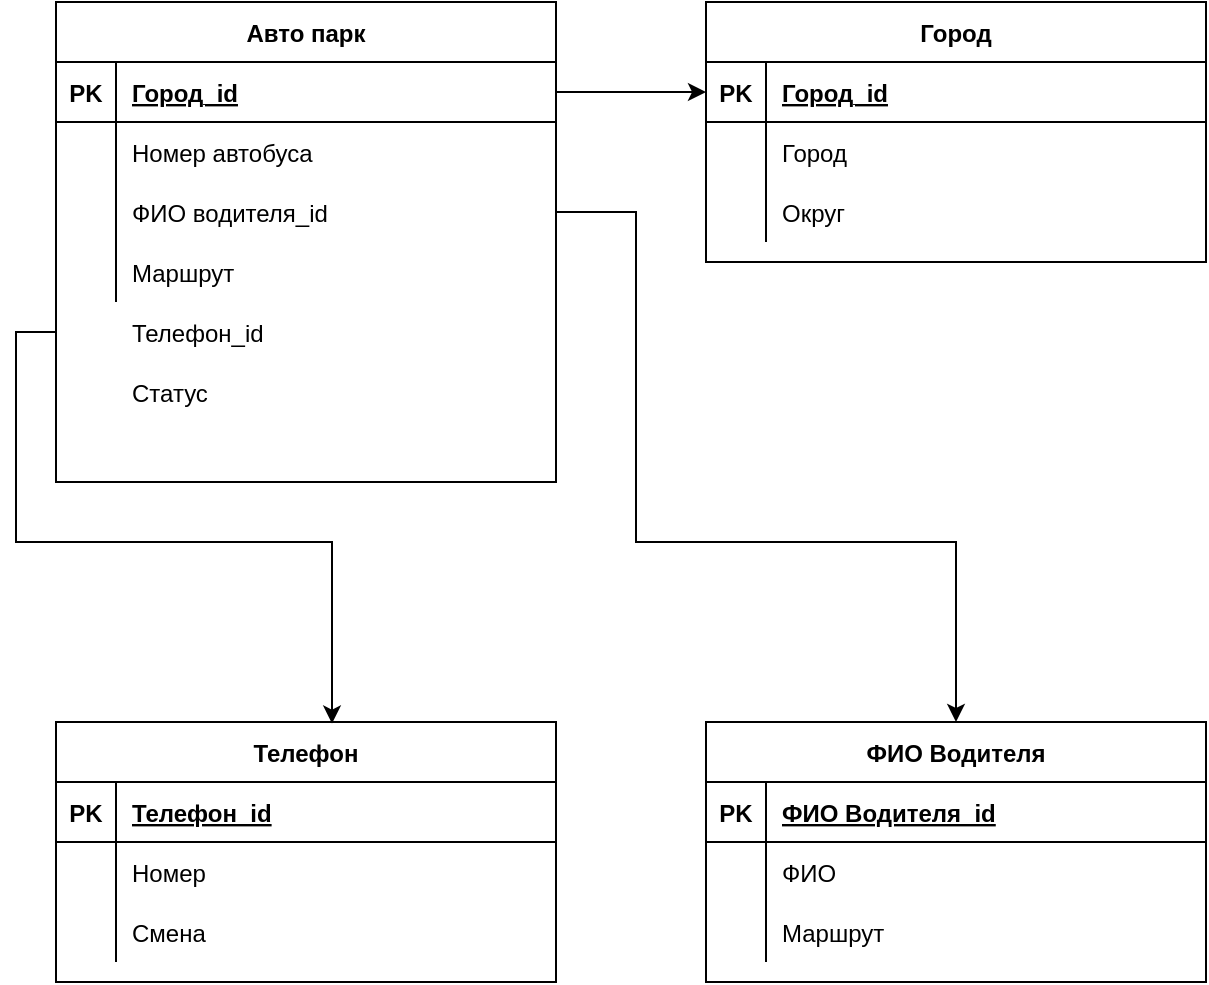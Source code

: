 <mxfile version="20.3.0" type="device"><diagram id="R2lEEEUBdFMjLlhIrx00" name="Page-1"><mxGraphModel dx="1172" dy="649" grid="1" gridSize="10" guides="1" tooltips="1" connect="1" arrows="1" fold="1" page="1" pageScale="1" pageWidth="850" pageHeight="1100" math="0" shadow="0" extFonts="Permanent Marker^https://fonts.googleapis.com/css?family=Permanent+Marker"><root><mxCell id="0"/><mxCell id="1" parent="0"/><mxCell id="C-vyLk0tnHw3VtMMgP7b-23" value="Авто парк" style="shape=table;startSize=30;container=1;collapsible=1;childLayout=tableLayout;fixedRows=1;rowLines=0;fontStyle=1;align=center;resizeLast=1;" parent="1" vertex="1"><mxGeometry x="100" y="40" width="250" height="240" as="geometry"/></mxCell><mxCell id="C-vyLk0tnHw3VtMMgP7b-24" value="" style="shape=partialRectangle;collapsible=0;dropTarget=0;pointerEvents=0;fillColor=none;points=[[0,0.5],[1,0.5]];portConstraint=eastwest;top=0;left=0;right=0;bottom=1;" parent="C-vyLk0tnHw3VtMMgP7b-23" vertex="1"><mxGeometry y="30" width="250" height="30" as="geometry"/></mxCell><mxCell id="C-vyLk0tnHw3VtMMgP7b-25" value="PK" style="shape=partialRectangle;overflow=hidden;connectable=0;fillColor=none;top=0;left=0;bottom=0;right=0;fontStyle=1;" parent="C-vyLk0tnHw3VtMMgP7b-24" vertex="1"><mxGeometry width="30" height="30" as="geometry"><mxRectangle width="30" height="30" as="alternateBounds"/></mxGeometry></mxCell><mxCell id="C-vyLk0tnHw3VtMMgP7b-26" value="Город_id" style="shape=partialRectangle;overflow=hidden;connectable=0;fillColor=none;top=0;left=0;bottom=0;right=0;align=left;spacingLeft=6;fontStyle=5;" parent="C-vyLk0tnHw3VtMMgP7b-24" vertex="1"><mxGeometry x="30" width="220" height="30" as="geometry"><mxRectangle width="220" height="30" as="alternateBounds"/></mxGeometry></mxCell><mxCell id="C-vyLk0tnHw3VtMMgP7b-27" value="" style="shape=partialRectangle;collapsible=0;dropTarget=0;pointerEvents=0;fillColor=none;points=[[0,0.5],[1,0.5]];portConstraint=eastwest;top=0;left=0;right=0;bottom=0;" parent="C-vyLk0tnHw3VtMMgP7b-23" vertex="1"><mxGeometry y="60" width="250" height="30" as="geometry"/></mxCell><mxCell id="C-vyLk0tnHw3VtMMgP7b-28" value="" style="shape=partialRectangle;overflow=hidden;connectable=0;fillColor=none;top=0;left=0;bottom=0;right=0;" parent="C-vyLk0tnHw3VtMMgP7b-27" vertex="1"><mxGeometry width="30" height="30" as="geometry"><mxRectangle width="30" height="30" as="alternateBounds"/></mxGeometry></mxCell><mxCell id="C-vyLk0tnHw3VtMMgP7b-29" value="Номер автобуса" style="shape=partialRectangle;overflow=hidden;connectable=0;fillColor=none;top=0;left=0;bottom=0;right=0;align=left;spacingLeft=6;" parent="C-vyLk0tnHw3VtMMgP7b-27" vertex="1"><mxGeometry x="30" width="220" height="30" as="geometry"><mxRectangle width="220" height="30" as="alternateBounds"/></mxGeometry></mxCell><mxCell id="yVvbCL2IT3eOYiqzxKBN-14" style="shape=partialRectangle;collapsible=0;dropTarget=0;pointerEvents=0;fillColor=none;points=[[0,0.5],[1,0.5]];portConstraint=eastwest;top=0;left=0;right=0;bottom=0;" parent="C-vyLk0tnHw3VtMMgP7b-23" vertex="1"><mxGeometry y="90" width="250" height="30" as="geometry"/></mxCell><mxCell id="yVvbCL2IT3eOYiqzxKBN-15" style="shape=partialRectangle;overflow=hidden;connectable=0;fillColor=none;top=0;left=0;bottom=0;right=0;" parent="yVvbCL2IT3eOYiqzxKBN-14" vertex="1"><mxGeometry width="30" height="30" as="geometry"><mxRectangle width="30" height="30" as="alternateBounds"/></mxGeometry></mxCell><mxCell id="yVvbCL2IT3eOYiqzxKBN-16" value="ФИО водителя_id" style="shape=partialRectangle;overflow=hidden;connectable=0;fillColor=none;top=0;left=0;bottom=0;right=0;align=left;spacingLeft=6;" parent="yVvbCL2IT3eOYiqzxKBN-14" vertex="1"><mxGeometry x="30" width="220" height="30" as="geometry"><mxRectangle width="220" height="30" as="alternateBounds"/></mxGeometry></mxCell><mxCell id="yVvbCL2IT3eOYiqzxKBN-11" style="shape=partialRectangle;collapsible=0;dropTarget=0;pointerEvents=0;fillColor=none;points=[[0,0.5],[1,0.5]];portConstraint=eastwest;top=0;left=0;right=0;bottom=0;" parent="C-vyLk0tnHw3VtMMgP7b-23" vertex="1"><mxGeometry y="120" width="250" height="30" as="geometry"/></mxCell><mxCell id="yVvbCL2IT3eOYiqzxKBN-12" style="shape=partialRectangle;overflow=hidden;connectable=0;fillColor=none;top=0;left=0;bottom=0;right=0;" parent="yVvbCL2IT3eOYiqzxKBN-11" vertex="1"><mxGeometry width="30" height="30" as="geometry"><mxRectangle width="30" height="30" as="alternateBounds"/></mxGeometry></mxCell><mxCell id="yVvbCL2IT3eOYiqzxKBN-13" style="shape=partialRectangle;overflow=hidden;connectable=0;fillColor=none;top=0;left=0;bottom=0;right=0;align=left;spacingLeft=6;" parent="yVvbCL2IT3eOYiqzxKBN-11" vertex="1"><mxGeometry x="30" width="220" height="30" as="geometry"><mxRectangle width="220" height="30" as="alternateBounds"/></mxGeometry></mxCell><mxCell id="yVvbCL2IT3eOYiqzxKBN-40" value="Телефон" style="shape=table;startSize=30;container=1;collapsible=1;childLayout=tableLayout;fixedRows=1;rowLines=0;fontStyle=1;align=center;resizeLast=1;" parent="1" vertex="1"><mxGeometry x="100" y="400" width="250" height="130" as="geometry"/></mxCell><mxCell id="yVvbCL2IT3eOYiqzxKBN-41" value="" style="shape=partialRectangle;collapsible=0;dropTarget=0;pointerEvents=0;fillColor=none;top=0;left=0;bottom=1;right=0;points=[[0,0.5],[1,0.5]];portConstraint=eastwest;" parent="yVvbCL2IT3eOYiqzxKBN-40" vertex="1"><mxGeometry y="30" width="250" height="30" as="geometry"/></mxCell><mxCell id="yVvbCL2IT3eOYiqzxKBN-42" value="PK" style="shape=partialRectangle;connectable=0;fillColor=none;top=0;left=0;bottom=0;right=0;fontStyle=1;overflow=hidden;" parent="yVvbCL2IT3eOYiqzxKBN-41" vertex="1"><mxGeometry width="30" height="30" as="geometry"><mxRectangle width="30" height="30" as="alternateBounds"/></mxGeometry></mxCell><mxCell id="yVvbCL2IT3eOYiqzxKBN-43" value="Телефон_id" style="shape=partialRectangle;connectable=0;fillColor=none;top=0;left=0;bottom=0;right=0;align=left;spacingLeft=6;fontStyle=5;overflow=hidden;" parent="yVvbCL2IT3eOYiqzxKBN-41" vertex="1"><mxGeometry x="30" width="220" height="30" as="geometry"><mxRectangle width="220" height="30" as="alternateBounds"/></mxGeometry></mxCell><mxCell id="yVvbCL2IT3eOYiqzxKBN-44" value="" style="shape=partialRectangle;collapsible=0;dropTarget=0;pointerEvents=0;fillColor=none;top=0;left=0;bottom=0;right=0;points=[[0,0.5],[1,0.5]];portConstraint=eastwest;" parent="yVvbCL2IT3eOYiqzxKBN-40" vertex="1"><mxGeometry y="60" width="250" height="30" as="geometry"/></mxCell><mxCell id="yVvbCL2IT3eOYiqzxKBN-45" value="" style="shape=partialRectangle;connectable=0;fillColor=none;top=0;left=0;bottom=0;right=0;editable=1;overflow=hidden;" parent="yVvbCL2IT3eOYiqzxKBN-44" vertex="1"><mxGeometry width="30" height="30" as="geometry"><mxRectangle width="30" height="30" as="alternateBounds"/></mxGeometry></mxCell><mxCell id="yVvbCL2IT3eOYiqzxKBN-46" value="Номер" style="shape=partialRectangle;connectable=0;fillColor=none;top=0;left=0;bottom=0;right=0;align=left;spacingLeft=6;overflow=hidden;" parent="yVvbCL2IT3eOYiqzxKBN-44" vertex="1"><mxGeometry x="30" width="220" height="30" as="geometry"><mxRectangle width="220" height="30" as="alternateBounds"/></mxGeometry></mxCell><mxCell id="yVvbCL2IT3eOYiqzxKBN-47" value="" style="shape=partialRectangle;collapsible=0;dropTarget=0;pointerEvents=0;fillColor=none;top=0;left=0;bottom=0;right=0;points=[[0,0.5],[1,0.5]];portConstraint=eastwest;" parent="yVvbCL2IT3eOYiqzxKBN-40" vertex="1"><mxGeometry y="90" width="250" height="30" as="geometry"/></mxCell><mxCell id="yVvbCL2IT3eOYiqzxKBN-48" value="" style="shape=partialRectangle;connectable=0;fillColor=none;top=0;left=0;bottom=0;right=0;editable=1;overflow=hidden;" parent="yVvbCL2IT3eOYiqzxKBN-47" vertex="1"><mxGeometry width="30" height="30" as="geometry"><mxRectangle width="30" height="30" as="alternateBounds"/></mxGeometry></mxCell><mxCell id="yVvbCL2IT3eOYiqzxKBN-49" value="Смена" style="shape=partialRectangle;connectable=0;fillColor=none;top=0;left=0;bottom=0;right=0;align=left;spacingLeft=6;overflow=hidden;" parent="yVvbCL2IT3eOYiqzxKBN-47" vertex="1"><mxGeometry x="30" width="220" height="30" as="geometry"><mxRectangle width="220" height="30" as="alternateBounds"/></mxGeometry></mxCell><mxCell id="yVvbCL2IT3eOYiqzxKBN-56" value="Город" style="shape=table;startSize=30;container=1;collapsible=1;childLayout=tableLayout;fixedRows=1;rowLines=0;fontStyle=1;align=center;resizeLast=1;" parent="1" vertex="1"><mxGeometry x="425" y="40" width="250" height="130" as="geometry"/></mxCell><mxCell id="yVvbCL2IT3eOYiqzxKBN-57" value="" style="shape=partialRectangle;collapsible=0;dropTarget=0;pointerEvents=0;fillColor=none;top=0;left=0;bottom=1;right=0;points=[[0,0.5],[1,0.5]];portConstraint=eastwest;" parent="yVvbCL2IT3eOYiqzxKBN-56" vertex="1"><mxGeometry y="30" width="250" height="30" as="geometry"/></mxCell><mxCell id="yVvbCL2IT3eOYiqzxKBN-58" value="PK" style="shape=partialRectangle;connectable=0;fillColor=none;top=0;left=0;bottom=0;right=0;fontStyle=1;overflow=hidden;" parent="yVvbCL2IT3eOYiqzxKBN-57" vertex="1"><mxGeometry width="30" height="30" as="geometry"><mxRectangle width="30" height="30" as="alternateBounds"/></mxGeometry></mxCell><mxCell id="yVvbCL2IT3eOYiqzxKBN-59" value="Город_id" style="shape=partialRectangle;connectable=0;fillColor=none;top=0;left=0;bottom=0;right=0;align=left;spacingLeft=6;fontStyle=5;overflow=hidden;" parent="yVvbCL2IT3eOYiqzxKBN-57" vertex="1"><mxGeometry x="30" width="220" height="30" as="geometry"><mxRectangle width="220" height="30" as="alternateBounds"/></mxGeometry></mxCell><mxCell id="yVvbCL2IT3eOYiqzxKBN-60" value="" style="shape=partialRectangle;collapsible=0;dropTarget=0;pointerEvents=0;fillColor=none;top=0;left=0;bottom=0;right=0;points=[[0,0.5],[1,0.5]];portConstraint=eastwest;" parent="yVvbCL2IT3eOYiqzxKBN-56" vertex="1"><mxGeometry y="60" width="250" height="30" as="geometry"/></mxCell><mxCell id="yVvbCL2IT3eOYiqzxKBN-61" value="" style="shape=partialRectangle;connectable=0;fillColor=none;top=0;left=0;bottom=0;right=0;editable=1;overflow=hidden;" parent="yVvbCL2IT3eOYiqzxKBN-60" vertex="1"><mxGeometry width="30" height="30" as="geometry"><mxRectangle width="30" height="30" as="alternateBounds"/></mxGeometry></mxCell><mxCell id="yVvbCL2IT3eOYiqzxKBN-62" value="Город" style="shape=partialRectangle;connectable=0;fillColor=none;top=0;left=0;bottom=0;right=0;align=left;spacingLeft=6;overflow=hidden;" parent="yVvbCL2IT3eOYiqzxKBN-60" vertex="1"><mxGeometry x="30" width="220" height="30" as="geometry"><mxRectangle width="220" height="30" as="alternateBounds"/></mxGeometry></mxCell><mxCell id="yVvbCL2IT3eOYiqzxKBN-63" value="" style="shape=partialRectangle;collapsible=0;dropTarget=0;pointerEvents=0;fillColor=none;top=0;left=0;bottom=0;right=0;points=[[0,0.5],[1,0.5]];portConstraint=eastwest;" parent="yVvbCL2IT3eOYiqzxKBN-56" vertex="1"><mxGeometry y="90" width="250" height="30" as="geometry"/></mxCell><mxCell id="yVvbCL2IT3eOYiqzxKBN-64" value="" style="shape=partialRectangle;connectable=0;fillColor=none;top=0;left=0;bottom=0;right=0;editable=1;overflow=hidden;" parent="yVvbCL2IT3eOYiqzxKBN-63" vertex="1"><mxGeometry width="30" height="30" as="geometry"><mxRectangle width="30" height="30" as="alternateBounds"/></mxGeometry></mxCell><mxCell id="yVvbCL2IT3eOYiqzxKBN-65" value="Округ" style="shape=partialRectangle;connectable=0;fillColor=none;top=0;left=0;bottom=0;right=0;align=left;spacingLeft=6;overflow=hidden;" parent="yVvbCL2IT3eOYiqzxKBN-63" vertex="1"><mxGeometry x="30" width="220" height="30" as="geometry"><mxRectangle width="220" height="30" as="alternateBounds"/></mxGeometry></mxCell><mxCell id="ErMgpriNxubknrwnF7Vj-3" style="shape=partialRectangle;collapsible=0;dropTarget=0;pointerEvents=0;fillColor=none;points=[[0,0.5],[1,0.5]];portConstraint=eastwest;top=0;left=0;right=0;bottom=0;" vertex="1" parent="1"><mxGeometry x="100" y="160" width="250" height="30" as="geometry"/></mxCell><mxCell id="ErMgpriNxubknrwnF7Vj-4" style="shape=partialRectangle;overflow=hidden;connectable=0;fillColor=none;top=0;left=0;bottom=0;right=0;" vertex="1" parent="ErMgpriNxubknrwnF7Vj-3"><mxGeometry width="10" height="30" as="geometry"><mxRectangle width="30" height="30" as="alternateBounds"/></mxGeometry></mxCell><mxCell id="ErMgpriNxubknrwnF7Vj-5" value="Маршрут" style="shape=partialRectangle;overflow=hidden;connectable=0;fillColor=none;top=0;left=0;bottom=0;right=0;align=left;spacingLeft=6;" vertex="1" parent="ErMgpriNxubknrwnF7Vj-3"><mxGeometry x="30" width="220" height="30" as="geometry"><mxRectangle width="220" height="30" as="alternateBounds"/></mxGeometry></mxCell><mxCell id="ErMgpriNxubknrwnF7Vj-6" style="shape=partialRectangle;collapsible=0;dropTarget=0;pointerEvents=0;fillColor=none;points=[[0,0.5],[1,0.5]];portConstraint=eastwest;top=0;left=0;right=0;bottom=0;" vertex="1" parent="1"><mxGeometry x="100" y="190" width="250" height="30" as="geometry"/></mxCell><mxCell id="ErMgpriNxubknrwnF7Vj-7" style="shape=partialRectangle;overflow=hidden;connectable=0;fillColor=none;top=0;left=0;bottom=0;right=0;" vertex="1" parent="ErMgpriNxubknrwnF7Vj-6"><mxGeometry width="30" height="30" as="geometry"><mxRectangle width="30" height="30" as="alternateBounds"/></mxGeometry></mxCell><mxCell id="ErMgpriNxubknrwnF7Vj-32" style="edgeStyle=orthogonalEdgeStyle;rounded=0;orthogonalLoop=1;jettySize=auto;html=1;entryX=0.552;entryY=0.006;entryDx=0;entryDy=0;entryPerimeter=0;" edge="1" parent="1" source="ErMgpriNxubknrwnF7Vj-9" target="yVvbCL2IT3eOYiqzxKBN-40"><mxGeometry relative="1" as="geometry"/></mxCell><mxCell id="ErMgpriNxubknrwnF7Vj-9" style="shape=partialRectangle;collapsible=0;dropTarget=0;pointerEvents=0;fillColor=none;points=[[0,0.5],[1,0.5]];portConstraint=eastwest;top=0;left=0;right=0;bottom=0;" vertex="1" parent="1"><mxGeometry x="100" y="190" width="250" height="30" as="geometry"/></mxCell><mxCell id="ErMgpriNxubknrwnF7Vj-10" style="shape=partialRectangle;overflow=hidden;connectable=0;fillColor=none;top=0;left=0;bottom=0;right=0;" vertex="1" parent="ErMgpriNxubknrwnF7Vj-9"><mxGeometry width="30" height="30" as="geometry"><mxRectangle width="30" height="30" as="alternateBounds"/></mxGeometry></mxCell><mxCell id="ErMgpriNxubknrwnF7Vj-11" value="Телефон_id" style="shape=partialRectangle;overflow=hidden;connectable=0;fillColor=none;top=0;left=0;bottom=0;right=0;align=left;spacingLeft=6;" vertex="1" parent="ErMgpriNxubknrwnF7Vj-9"><mxGeometry x="30" width="220" height="30" as="geometry"><mxRectangle width="220" height="30" as="alternateBounds"/></mxGeometry></mxCell><mxCell id="ErMgpriNxubknrwnF7Vj-12" style="shape=partialRectangle;collapsible=0;dropTarget=0;pointerEvents=0;fillColor=none;points=[[0,0.5],[1,0.5]];portConstraint=eastwest;top=0;left=0;right=0;bottom=0;" vertex="1" parent="1"><mxGeometry x="100" y="220" width="250" height="30" as="geometry"/></mxCell><mxCell id="ErMgpriNxubknrwnF7Vj-13" style="shape=partialRectangle;overflow=hidden;connectable=0;fillColor=none;top=0;left=0;bottom=0;right=0;" vertex="1" parent="ErMgpriNxubknrwnF7Vj-12"><mxGeometry width="30" height="30" as="geometry"><mxRectangle width="30" height="30" as="alternateBounds"/></mxGeometry></mxCell><mxCell id="ErMgpriNxubknrwnF7Vj-14" value="Статус" style="shape=partialRectangle;overflow=hidden;connectable=0;fillColor=none;top=0;left=0;bottom=0;right=0;align=left;spacingLeft=6;" vertex="1" parent="ErMgpriNxubknrwnF7Vj-12"><mxGeometry x="30" width="220" height="30" as="geometry"><mxRectangle width="220" height="30" as="alternateBounds"/></mxGeometry></mxCell><mxCell id="ErMgpriNxubknrwnF7Vj-17" value="ФИО Водителя" style="shape=table;startSize=30;container=1;collapsible=1;childLayout=tableLayout;fixedRows=1;rowLines=0;fontStyle=1;align=center;resizeLast=1;" vertex="1" parent="1"><mxGeometry x="425" y="400" width="250" height="130" as="geometry"/></mxCell><mxCell id="ErMgpriNxubknrwnF7Vj-18" value="" style="shape=partialRectangle;collapsible=0;dropTarget=0;pointerEvents=0;fillColor=none;top=0;left=0;bottom=1;right=0;points=[[0,0.5],[1,0.5]];portConstraint=eastwest;" vertex="1" parent="ErMgpriNxubknrwnF7Vj-17"><mxGeometry y="30" width="250" height="30" as="geometry"/></mxCell><mxCell id="ErMgpriNxubknrwnF7Vj-19" value="PK" style="shape=partialRectangle;connectable=0;fillColor=none;top=0;left=0;bottom=0;right=0;fontStyle=1;overflow=hidden;" vertex="1" parent="ErMgpriNxubknrwnF7Vj-18"><mxGeometry width="30" height="30" as="geometry"><mxRectangle width="30" height="30" as="alternateBounds"/></mxGeometry></mxCell><mxCell id="ErMgpriNxubknrwnF7Vj-20" value="ФИО Водителя_id" style="shape=partialRectangle;connectable=0;fillColor=none;top=0;left=0;bottom=0;right=0;align=left;spacingLeft=6;fontStyle=5;overflow=hidden;" vertex="1" parent="ErMgpriNxubknrwnF7Vj-18"><mxGeometry x="30" width="220" height="30" as="geometry"><mxRectangle width="220" height="30" as="alternateBounds"/></mxGeometry></mxCell><mxCell id="ErMgpriNxubknrwnF7Vj-21" value="" style="shape=partialRectangle;collapsible=0;dropTarget=0;pointerEvents=0;fillColor=none;top=0;left=0;bottom=0;right=0;points=[[0,0.5],[1,0.5]];portConstraint=eastwest;" vertex="1" parent="ErMgpriNxubknrwnF7Vj-17"><mxGeometry y="60" width="250" height="30" as="geometry"/></mxCell><mxCell id="ErMgpriNxubknrwnF7Vj-22" value="" style="shape=partialRectangle;connectable=0;fillColor=none;top=0;left=0;bottom=0;right=0;editable=1;overflow=hidden;" vertex="1" parent="ErMgpriNxubknrwnF7Vj-21"><mxGeometry width="30" height="30" as="geometry"><mxRectangle width="30" height="30" as="alternateBounds"/></mxGeometry></mxCell><mxCell id="ErMgpriNxubknrwnF7Vj-23" value="ФИО" style="shape=partialRectangle;connectable=0;fillColor=none;top=0;left=0;bottom=0;right=0;align=left;spacingLeft=6;overflow=hidden;" vertex="1" parent="ErMgpriNxubknrwnF7Vj-21"><mxGeometry x="30" width="220" height="30" as="geometry"><mxRectangle width="220" height="30" as="alternateBounds"/></mxGeometry></mxCell><mxCell id="ErMgpriNxubknrwnF7Vj-24" value="" style="shape=partialRectangle;collapsible=0;dropTarget=0;pointerEvents=0;fillColor=none;top=0;left=0;bottom=0;right=0;points=[[0,0.5],[1,0.5]];portConstraint=eastwest;" vertex="1" parent="ErMgpriNxubknrwnF7Vj-17"><mxGeometry y="90" width="250" height="30" as="geometry"/></mxCell><mxCell id="ErMgpriNxubknrwnF7Vj-25" value="" style="shape=partialRectangle;connectable=0;fillColor=none;top=0;left=0;bottom=0;right=0;editable=1;overflow=hidden;" vertex="1" parent="ErMgpriNxubknrwnF7Vj-24"><mxGeometry width="30" height="30" as="geometry"><mxRectangle width="30" height="30" as="alternateBounds"/></mxGeometry></mxCell><mxCell id="ErMgpriNxubknrwnF7Vj-26" value="Маршрут" style="shape=partialRectangle;connectable=0;fillColor=none;top=0;left=0;bottom=0;right=0;align=left;spacingLeft=6;overflow=hidden;" vertex="1" parent="ErMgpriNxubknrwnF7Vj-24"><mxGeometry x="30" width="220" height="30" as="geometry"><mxRectangle width="220" height="30" as="alternateBounds"/></mxGeometry></mxCell><mxCell id="ErMgpriNxubknrwnF7Vj-28" value="" style="edgeStyle=orthogonalEdgeStyle;rounded=0;orthogonalLoop=1;jettySize=auto;html=1;entryX=0;entryY=0.5;entryDx=0;entryDy=0;" edge="1" parent="1" source="C-vyLk0tnHw3VtMMgP7b-24" target="yVvbCL2IT3eOYiqzxKBN-57"><mxGeometry relative="1" as="geometry"/></mxCell><mxCell id="ErMgpriNxubknrwnF7Vj-31" style="edgeStyle=orthogonalEdgeStyle;rounded=0;orthogonalLoop=1;jettySize=auto;html=1;" edge="1" parent="1" source="yVvbCL2IT3eOYiqzxKBN-14" target="ErMgpriNxubknrwnF7Vj-17"><mxGeometry relative="1" as="geometry"><Array as="points"><mxPoint x="390" y="145"/><mxPoint x="390" y="310"/><mxPoint x="550" y="310"/></Array></mxGeometry></mxCell></root></mxGraphModel></diagram></mxfile>